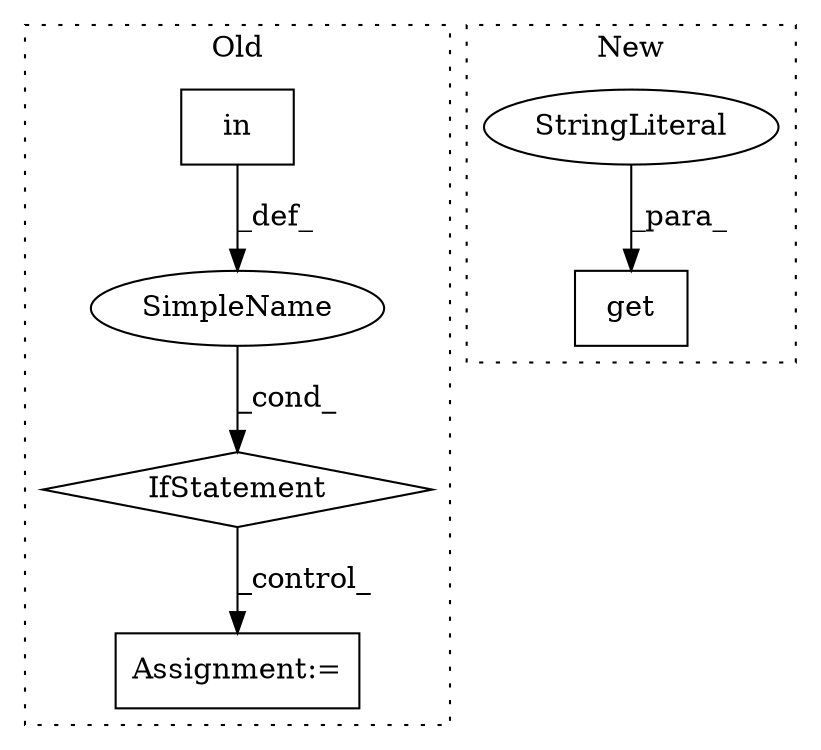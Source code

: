 digraph G {
subgraph cluster0 {
1 [label="IfStatement" a="25" s="1207,1238" l="8,2" shape="diamond"];
4 [label="Assignment:=" a="7" s="1380" l="29" shape="box"];
5 [label="SimpleName" a="42" s="" l="" shape="ellipse"];
6 [label="in" a="105" s="1215" l="23" shape="box"];
label = "Old";
style="dotted";
}
subgraph cluster1 {
2 [label="get" a="32" s="2199,2221" l="4,1" shape="box"];
3 [label="StringLiteral" a="45" s="2203" l="13" shape="ellipse"];
label = "New";
style="dotted";
}
1 -> 4 [label="_control_"];
3 -> 2 [label="_para_"];
5 -> 1 [label="_cond_"];
6 -> 5 [label="_def_"];
}